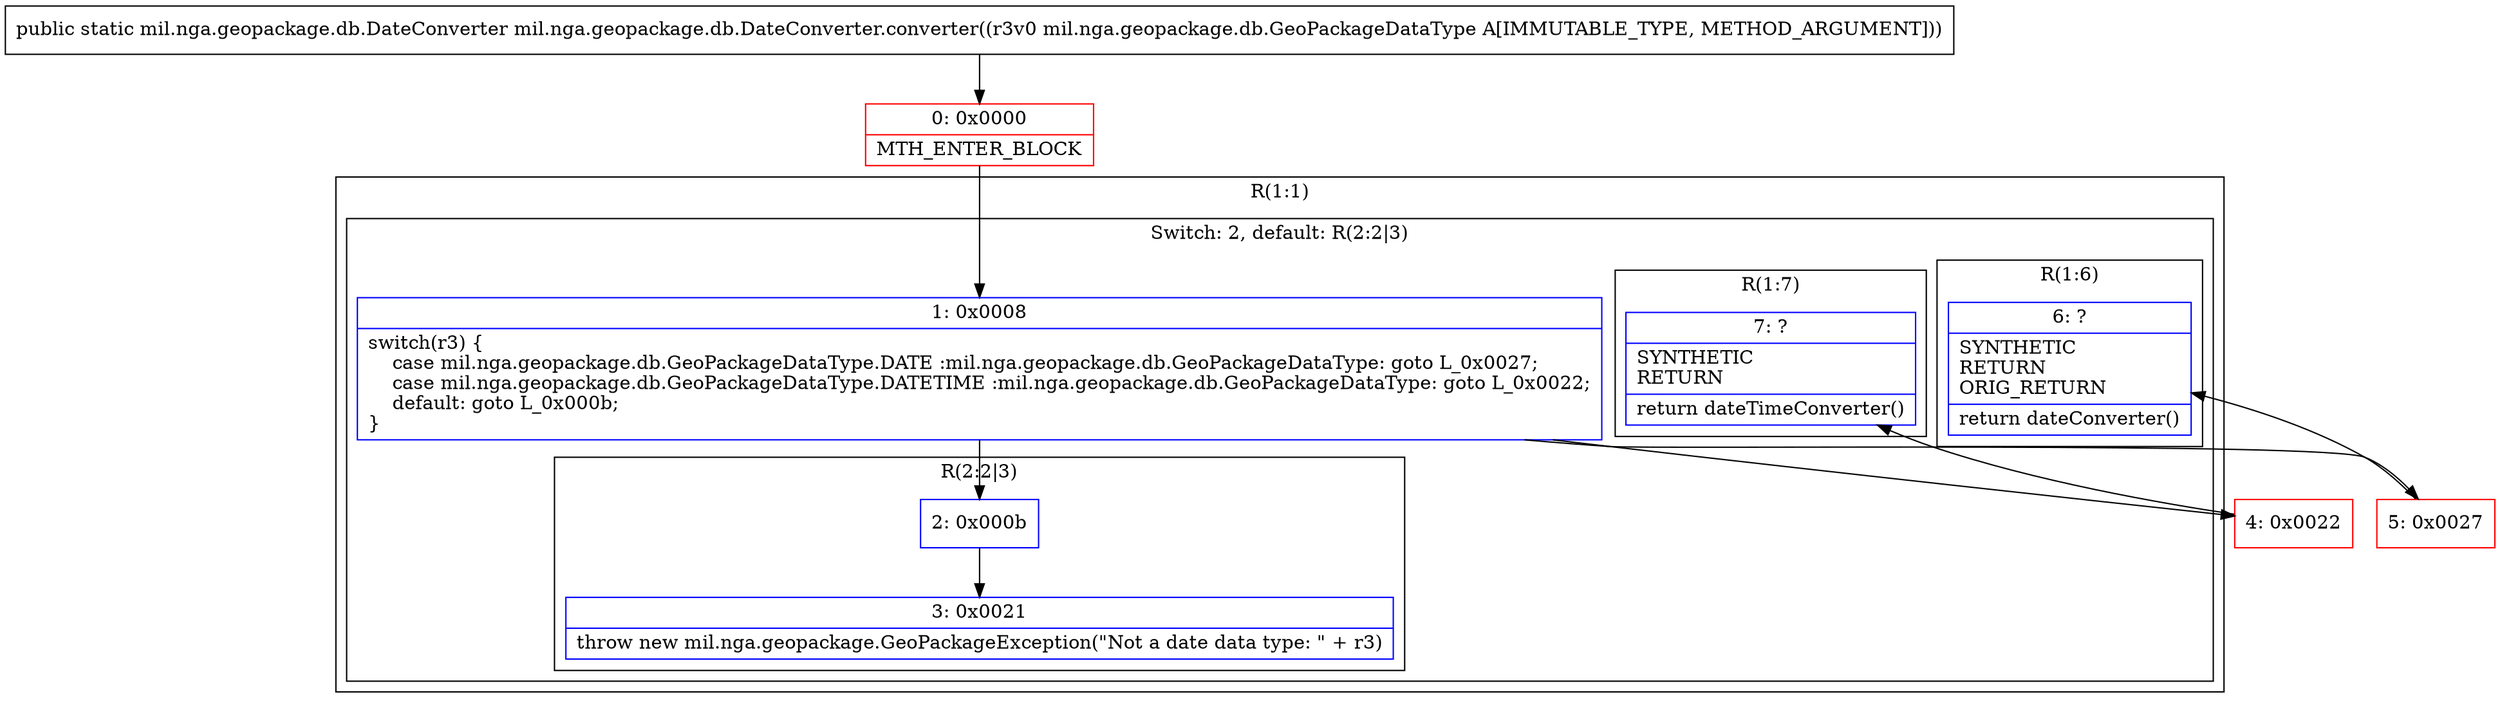 digraph "CFG formil.nga.geopackage.db.DateConverter.converter(Lmil\/nga\/geopackage\/db\/GeoPackageDataType;)Lmil\/nga\/geopackage\/db\/DateConverter;" {
subgraph cluster_Region_1492756519 {
label = "R(1:1)";
node [shape=record,color=blue];
subgraph cluster_SwitchRegion_1406556389 {
label = "Switch: 2, default: R(2:2|3)";
node [shape=record,color=blue];
Node_1 [shape=record,label="{1\:\ 0x0008|switch(r3) \{\l    case mil.nga.geopackage.db.GeoPackageDataType.DATE :mil.nga.geopackage.db.GeoPackageDataType: goto L_0x0027;\l    case mil.nga.geopackage.db.GeoPackageDataType.DATETIME :mil.nga.geopackage.db.GeoPackageDataType: goto L_0x0022;\l    default: goto L_0x000b;\l\}\l}"];
subgraph cluster_Region_20183272 {
label = "R(1:6)";
node [shape=record,color=blue];
Node_6 [shape=record,label="{6\:\ ?|SYNTHETIC\lRETURN\lORIG_RETURN\l|return dateConverter()\l}"];
}
subgraph cluster_Region_1809411037 {
label = "R(1:7)";
node [shape=record,color=blue];
Node_7 [shape=record,label="{7\:\ ?|SYNTHETIC\lRETURN\l|return dateTimeConverter()\l}"];
}
subgraph cluster_Region_2121555473 {
label = "R(2:2|3)";
node [shape=record,color=blue];
Node_2 [shape=record,label="{2\:\ 0x000b}"];
Node_3 [shape=record,label="{3\:\ 0x0021|throw new mil.nga.geopackage.GeoPackageException(\"Not a date data type: \" + r3)\l}"];
}
}
}
Node_0 [shape=record,color=red,label="{0\:\ 0x0000|MTH_ENTER_BLOCK\l}"];
Node_4 [shape=record,color=red,label="{4\:\ 0x0022}"];
Node_5 [shape=record,color=red,label="{5\:\ 0x0027}"];
MethodNode[shape=record,label="{public static mil.nga.geopackage.db.DateConverter mil.nga.geopackage.db.DateConverter.converter((r3v0 mil.nga.geopackage.db.GeoPackageDataType A[IMMUTABLE_TYPE, METHOD_ARGUMENT])) }"];
MethodNode -> Node_0;
Node_1 -> Node_2;
Node_1 -> Node_4;
Node_1 -> Node_5;
Node_2 -> Node_3;
Node_0 -> Node_1;
Node_4 -> Node_7;
Node_5 -> Node_6;
}


